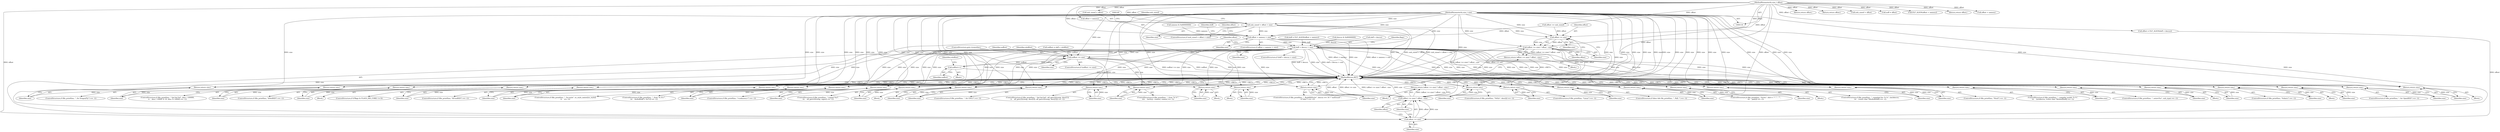 digraph "0_file_39c7ac1106be844a5296d3eb5971946cc09ffda0@API" {
"1000138" [label="(Call,xnh_sizeof + offset > size)"];
"1000119" [label="(MethodParameterIn,size_t offset)"];
"1000120" [label="(MethodParameterIn,size_t size)"];
"1000177" [label="(Call,offset >= size)"];
"1000176" [label="(Call,(offset >= size) ? offset : size)"];
"1000175" [label="(Return,return (offset >= size) ? offset : size;)"];
"1000222" [label="(Call,offset + namesz > size)"];
"1000237" [label="(Call,doff + descsz > size)"];
"1000245" [label="(Call,offset >= size)"];
"1000244" [label="(Call,(offset >= size) ? offset : size)"];
"1000243" [label="(Return,return (offset >= size) ? offset : size;)"];
"1000339" [label="(Return,return size;)"];
"1000356" [label="(Return,return size;)"];
"1000367" [label="(Return,return size;)"];
"1000378" [label="(Return,return size;)"];
"1000389" [label="(Return,return size;)"];
"1000400" [label="(Return,return size;)"];
"1000411" [label="(Return,return size;)"];
"1000435" [label="(Return,return size;)"];
"1000441" [label="(Return,return size;)"];
"1000486" [label="(Return,return size;)"];
"1000516" [label="(Return,return size;)"];
"1000578" [label="(Return,return size;)"];
"1000615" [label="(Return,return size;)"];
"1000653" [label="(Return,return size;)"];
"1000673" [label="(Return,return size;)"];
"1000693" [label="(Return,return size;)"];
"1000705" [label="(Return,return size;)"];
"1000708" [label="(Return,return size;)"];
"1000746" [label="(Return,return size;)"];
"1000779" [label="(Return,return size;)"];
"1000785" [label="(Return,return size;)"];
"1000819" [label="(Return,return size;)"];
"1000855" [label="(Return,return size;)"];
"1000861" [label="(Return,return size;)"];
"1000945" [label="(Return,return size;)"];
"1000970" [label="(Return,return size;)"];
"1000999" [label="(Return,return size;)"];
"1001024" [label="(Return,return size;)"];
"1001030" [label="(Return,return size;)"];
"1001088" [label="(Call,noffset >= size)"];
"1001082" [label="(Call,noffset++)"];
"1001225" [label="(Return,return size;)"];
"1001231" [label="(Return,return size;)"];
"1000641" [label="(Block,)"];
"1000404" [label="(ControlStructure,if (file_printf(ms, \"<unknown>\") == -1))"];
"1000246" [label="(Identifier,offset)"];
"1000244" [label="(Call,(offset >= size) ? offset : size)"];
"1000175" [label="(Return,return (offset >= size) ? offset : size;)"];
"1000249" [label="(Identifier,size)"];
"1000195" [label="(Return,return offset;)"];
"1000180" [label="(Identifier,offset)"];
"1000697" [label="(ControlStructure,if (file_printf(ms, \", note=%u\", xnh_type) == -1))"];
"1000706" [label="(Identifier,size)"];
"1000810" [label="(Block,)"];
"1000142" [label="(Identifier,size)"];
"1000705" [label="(Return,return size;)"];
"1000708" [label="(Return,return size;)"];
"1000177" [label="(Call,offset >= size)"];
"1000812" [label="(ControlStructure,if (file_printf(ms, \", for DragonFly\") == -1))"];
"1001014" [label="(ControlStructure,if (file_printf(ms, \" (signal %u)\",\n\t\t\t    elf_getu32(swap, signo)) == -1))"];
"1000411" [label="(Return,return size;)"];
"1000786" [label="(Identifier,size)"];
"1001235" [label="(Return,return offset;)"];
"1000785" [label="(Return,return size;)"];
"1001065" [label="(Call,noffset = doff + reloffset)"];
"1001091" [label="(ControlStructure,goto tryanother;)"];
"1000861" [label="(Return,return size;)"];
"1000378" [label="(Return,return size;)"];
"1000198" [label="(Call,descsz & 0x80000000)"];
"1001090" [label="(Identifier,size)"];
"1000413" [label="(ControlStructure,if (file_printf(ms, \" %d.%d.%d\", elf_getu32(swap, desc[1]),\n\t\t    elf_getu32(swap, desc[2]), elf_getu32(swap, desc[3])) == -1))"];
"1000145" [label="(Call,xnh_sizeof + offset)"];
"1000340" [label="(Identifier,size)"];
"1000486" [label="(Return,return size;)"];
"1000746" [label="(Return,return size;)"];
"1000241" [label="(Identifier,size)"];
"1000212" [label="(Call,noff = offset)"];
"1001085" [label="(Identifier,reloffset)"];
"1000236" [label="(ControlStructure,if (doff + descsz > size))"];
"1000393" [label="(ControlStructure,if (file_printf(ms, \"kNetBSD\") == -1))"];
"1000217" [label="(Call,ELF_ALIGN(offset + namesz))"];
"1001025" [label="(Identifier,size)"];
"1000971" [label="(Identifier,size)"];
"1000615" [label="(Return,return size;)"];
"1000181" [label="(Identifier,size)"];
"1001081" [label="(Block,)"];
"1000938" [label="(ControlStructure,if ((*flags & FLAGS_DID_CORE) != 0))"];
"1001231" [label="(Return,return size;)"];
"1000579" [label="(Identifier,size)"];
"1000210" [label="(Return,return offset;)"];
"1000400" [label="(Return,return size;)"];
"1000578" [label="(Return,return size;)"];
"1000226" [label="(Identifier,size)"];
"1000320" [label="(Block,)"];
"1000779" [label="(Return,return size;)"];
"1000183" [label="(Call,namesz & 0x80000000)"];
"1000516" [label="(Return,return size;)"];
"1000242" [label="(Block,)"];
"1000673" [label="(Return,return size;)"];
"1000820" [label="(Identifier,size)"];
"1000772" [label="(ControlStructure,if (file_printf(ms, \", for OpenBSD\") == -1))"];
"1000176" [label="(Call,(offset >= size) ? offset : size)"];
"1001089" [label="(Identifier,noffset)"];
"1000674" [label="(Identifier,size)"];
"1001225" [label="(Return,return size;)"];
"1001226" [label="(Identifier,size)"];
"1000945" [label="(Return,return size;)"];
"1000960" [label="(ControlStructure,if (file_printf(ms, \", %s-style\", os_style_names[os_style])\n\t\t    == -1))"];
"1000999" [label="(Return,return size;)"];
"1000657" [label="(ControlStructure,if (file_printf(ms, \", compiled for: %.*s\", (int)descsz,\n\t\t\t    (const char *)&nbuf[doff]) == -1))"];
"1000222" [label="(Call,offset + namesz > size)"];
"1000229" [label="(Identifier,doff)"];
"1000442" [label="(Identifier,size)"];
"1000984" [label="(Block,)"];
"1001024" [label="(Return,return size;)"];
"1000473" [label="(ControlStructure,if (file_printf(ms, \", BuildID[%s]=\", descsz == 16 ? \"md5/uuid\" :\n\t\t\"sha1\") == -1))"];
"1000238" [label="(Call,doff + descsz)"];
"1000137" [label="(ControlStructure,if (xnh_sizeof + offset > size))"];
"1000771" [label="(Block,)"];
"1000600" [label="(ControlStructure,if (file_printf(ms, \"%s%s\", did++ ? \",\" : \"\",\n\t\t\t    pax[i]) == -1))"];
"1000569" [label="(ControlStructure,if (desc && file_printf(ms, \", PaX: \") == -1))"];
"1001088" [label="(Call,noffset >= size)"];
"1000654" [label="(Identifier,size)"];
"1000694" [label="(Identifier,size)"];
"1000856" [label="(Identifier,size)"];
"1000138" [label="(Call,xnh_sizeof + offset > size)"];
"1000119" [label="(MethodParameterIn,size_t offset)"];
"1000237" [label="(Call,doff + descsz > size)"];
"1000412" [label="(Identifier,size)"];
"1001094" [label="(Identifier,reloffset)"];
"1000223" [label="(Call,offset + namesz)"];
"1000254" [label="(Identifier,flags)"];
"1000837" [label="(ControlStructure,if (file_printf(ms, \" %d.%d.%d\", desc / 100000,\n\t\t    desc / 10000 % 10, desc % 10000) == -1))"];
"1000349" [label="(ControlStructure,if (file_printf(ms, \"Linux\") == -1))"];
"1000356" [label="(Return,return size;)"];
"1000357" [label="(Identifier,size)"];
"1001237" [label="(MethodReturn,RET)"];
"1000382" [label="(ControlStructure,if (file_printf(ms, \"kFreeBSD\") == -1))"];
"1000819" [label="(Return,return size;)"];
"1000339" [label="(Return,return size;)"];
"1000371" [label="(ControlStructure,if (file_printf(ms, \"Solaris\") == -1))"];
"1000367" [label="(Return,return size;)"];
"1001030" [label="(Return,return size;)"];
"1001083" [label="(Identifier,noffset)"];
"1000780" [label="(Identifier,size)"];
"1000231" [label="(Identifier,offset)"];
"1000248" [label="(Identifier,offset)"];
"1000360" [label="(ControlStructure,if (file_printf(ms, \"Hurd\") == -1))"];
"1000653" [label="(Return,return size;)"];
"1000390" [label="(Identifier,size)"];
"1000487" [label="(Identifier,size)"];
"1000146" [label="(Identifier,xnh_sizeof)"];
"1000506" [label="(ControlStructure,if (file_printf(ms, \"%02x\", desc[i]) == -1))"];
"1000243" [label="(Return,return (offset >= size) ? offset : size;)"];
"1000693" [label="(Return,return size;)"];
"1001212" [label="(ControlStructure,if (file_printf(ms, \", from '%.*s'\",\n\t\t\t\t    (int)(cp - cname), cname) == -1))"];
"1000157" [label="(Call,offset += xnh_sizeof)"];
"1000855" [label="(Return,return size;)"];
"1000436" [label="(Identifier,size)"];
"1000332" [label="(ControlStructure,if (file_printf(ms, \", for GNU/\") == -1))"];
"1000946" [label="(Identifier,size)"];
"1001082" [label="(Call,noffset++)"];
"1001232" [label="(Identifier,size)"];
"1000174" [label="(Block,)"];
"1000517" [label="(Identifier,size)"];
"1000632" [label="(Block,)"];
"1000230" [label="(Call,offset = ELF_ALIGN(doff + descsz))"];
"1000221" [label="(ControlStructure,if (offset + namesz > size))"];
"1000401" [label="(Identifier,size)"];
"1000986" [label="(ControlStructure,if (file_printf(ms, \", from '%.31s'\",\n\t\t\t    &nbuf[doff + 0x7c]) == -1))"];
"1000734" [label="(Block,)"];
"1000747" [label="(Identifier,size)"];
"1001056" [label="(Block,)"];
"1001031" [label="(Identifier,size)"];
"1000178" [label="(Identifier,offset)"];
"1000862" [label="(Identifier,size)"];
"1000139" [label="(Call,xnh_sizeof + offset)"];
"1000120" [label="(MethodParameterIn,size_t size)"];
"1000970" [label="(Return,return size;)"];
"1000677" [label="(ControlStructure,if (file_printf(ms, \", compiler model: %.*s\",\n\t\t\t    (int)descsz, (const char *)&nbuf[doff]) == -1))"];
"1000247" [label="(Identifier,size)"];
"1000389" [label="(Return,return size;)"];
"1000616" [label="(Identifier,size)"];
"1000245" [label="(Call,offset >= size)"];
"1000218" [label="(Call,offset + namesz)"];
"1000435" [label="(Return,return size;)"];
"1000709" [label="(Identifier,size)"];
"1001000" [label="(Identifier,size)"];
"1000179" [label="(Identifier,size)"];
"1000379" [label="(Identifier,size)"];
"1000368" [label="(Identifier,size)"];
"1001087" [label="(ControlStructure,if (noffset >= size))"];
"1000441" [label="(Return,return size;)"];
"1000215" [label="(Call,doff = ELF_ALIGN(offset + namesz))"];
"1000138" -> "1000137"  [label="AST: "];
"1000138" -> "1000142"  [label="CFG: "];
"1000139" -> "1000138"  [label="AST: "];
"1000142" -> "1000138"  [label="AST: "];
"1000146" -> "1000138"  [label="CFG: "];
"1000149" -> "1000138"  [label="CFG: "];
"1000138" -> "1001237"  [label="DDG: size"];
"1000138" -> "1001237"  [label="DDG: xnh_sizeof + offset"];
"1000138" -> "1001237"  [label="DDG: xnh_sizeof + offset > size"];
"1000119" -> "1000138"  [label="DDG: offset"];
"1000120" -> "1000138"  [label="DDG: size"];
"1000138" -> "1000177"  [label="DDG: size"];
"1000138" -> "1000222"  [label="DDG: size"];
"1000119" -> "1000116"  [label="AST: "];
"1000119" -> "1001237"  [label="DDG: offset"];
"1000119" -> "1000139"  [label="DDG: offset"];
"1000119" -> "1000145"  [label="DDG: offset"];
"1000119" -> "1000157"  [label="DDG: offset"];
"1000119" -> "1000176"  [label="DDG: offset"];
"1000119" -> "1000177"  [label="DDG: offset"];
"1000119" -> "1000195"  [label="DDG: offset"];
"1000119" -> "1000210"  [label="DDG: offset"];
"1000119" -> "1000212"  [label="DDG: offset"];
"1000119" -> "1000217"  [label="DDG: offset"];
"1000119" -> "1000218"  [label="DDG: offset"];
"1000119" -> "1000222"  [label="DDG: offset"];
"1000119" -> "1000223"  [label="DDG: offset"];
"1000119" -> "1000230"  [label="DDG: offset"];
"1000119" -> "1000244"  [label="DDG: offset"];
"1000119" -> "1000245"  [label="DDG: offset"];
"1000119" -> "1001235"  [label="DDG: offset"];
"1000120" -> "1000116"  [label="AST: "];
"1000120" -> "1001237"  [label="DDG: size"];
"1000120" -> "1000176"  [label="DDG: size"];
"1000120" -> "1000177"  [label="DDG: size"];
"1000120" -> "1000222"  [label="DDG: size"];
"1000120" -> "1000237"  [label="DDG: size"];
"1000120" -> "1000244"  [label="DDG: size"];
"1000120" -> "1000245"  [label="DDG: size"];
"1000120" -> "1000339"  [label="DDG: size"];
"1000120" -> "1000356"  [label="DDG: size"];
"1000120" -> "1000367"  [label="DDG: size"];
"1000120" -> "1000378"  [label="DDG: size"];
"1000120" -> "1000389"  [label="DDG: size"];
"1000120" -> "1000400"  [label="DDG: size"];
"1000120" -> "1000411"  [label="DDG: size"];
"1000120" -> "1000435"  [label="DDG: size"];
"1000120" -> "1000441"  [label="DDG: size"];
"1000120" -> "1000486"  [label="DDG: size"];
"1000120" -> "1000516"  [label="DDG: size"];
"1000120" -> "1000578"  [label="DDG: size"];
"1000120" -> "1000615"  [label="DDG: size"];
"1000120" -> "1000653"  [label="DDG: size"];
"1000120" -> "1000673"  [label="DDG: size"];
"1000120" -> "1000693"  [label="DDG: size"];
"1000120" -> "1000705"  [label="DDG: size"];
"1000120" -> "1000708"  [label="DDG: size"];
"1000120" -> "1000746"  [label="DDG: size"];
"1000120" -> "1000779"  [label="DDG: size"];
"1000120" -> "1000785"  [label="DDG: size"];
"1000120" -> "1000819"  [label="DDG: size"];
"1000120" -> "1000855"  [label="DDG: size"];
"1000120" -> "1000861"  [label="DDG: size"];
"1000120" -> "1000945"  [label="DDG: size"];
"1000120" -> "1000970"  [label="DDG: size"];
"1000120" -> "1000999"  [label="DDG: size"];
"1000120" -> "1001024"  [label="DDG: size"];
"1000120" -> "1001030"  [label="DDG: size"];
"1000120" -> "1001088"  [label="DDG: size"];
"1000120" -> "1001225"  [label="DDG: size"];
"1000120" -> "1001231"  [label="DDG: size"];
"1000177" -> "1000176"  [label="AST: "];
"1000177" -> "1000179"  [label="CFG: "];
"1000178" -> "1000177"  [label="AST: "];
"1000179" -> "1000177"  [label="AST: "];
"1000180" -> "1000177"  [label="CFG: "];
"1000181" -> "1000177"  [label="CFG: "];
"1000177" -> "1000176"  [label="DDG: offset"];
"1000177" -> "1000176"  [label="DDG: size"];
"1000157" -> "1000177"  [label="DDG: offset"];
"1000176" -> "1000175"  [label="AST: "];
"1000176" -> "1000180"  [label="CFG: "];
"1000176" -> "1000181"  [label="CFG: "];
"1000180" -> "1000176"  [label="AST: "];
"1000181" -> "1000176"  [label="AST: "];
"1000175" -> "1000176"  [label="CFG: "];
"1000176" -> "1001237"  [label="DDG: size"];
"1000176" -> "1001237"  [label="DDG: offset"];
"1000176" -> "1001237"  [label="DDG: (offset >= size) ? offset : size"];
"1000176" -> "1001237"  [label="DDG: offset >= size"];
"1000176" -> "1000175"  [label="DDG: (offset >= size) ? offset : size"];
"1000175" -> "1000174"  [label="AST: "];
"1001237" -> "1000175"  [label="CFG: "];
"1000175" -> "1001237"  [label="DDG: <RET>"];
"1000222" -> "1000221"  [label="AST: "];
"1000222" -> "1000226"  [label="CFG: "];
"1000223" -> "1000222"  [label="AST: "];
"1000226" -> "1000222"  [label="AST: "];
"1000229" -> "1000222"  [label="CFG: "];
"1000231" -> "1000222"  [label="CFG: "];
"1000222" -> "1001237"  [label="DDG: offset + namesz"];
"1000222" -> "1001237"  [label="DDG: size"];
"1000222" -> "1001237"  [label="DDG: offset + namesz > size"];
"1000157" -> "1000222"  [label="DDG: offset"];
"1000183" -> "1000222"  [label="DDG: namesz"];
"1000222" -> "1000237"  [label="DDG: size"];
"1000237" -> "1000236"  [label="AST: "];
"1000237" -> "1000241"  [label="CFG: "];
"1000238" -> "1000237"  [label="AST: "];
"1000241" -> "1000237"  [label="AST: "];
"1000246" -> "1000237"  [label="CFG: "];
"1000254" -> "1000237"  [label="CFG: "];
"1000237" -> "1001237"  [label="DDG: doff + descsz > size"];
"1000237" -> "1001237"  [label="DDG: doff + descsz"];
"1000237" -> "1001237"  [label="DDG: size"];
"1000215" -> "1000237"  [label="DDG: doff"];
"1000198" -> "1000237"  [label="DDG: descsz"];
"1000237" -> "1000245"  [label="DDG: size"];
"1000237" -> "1000339"  [label="DDG: size"];
"1000237" -> "1000356"  [label="DDG: size"];
"1000237" -> "1000367"  [label="DDG: size"];
"1000237" -> "1000378"  [label="DDG: size"];
"1000237" -> "1000389"  [label="DDG: size"];
"1000237" -> "1000400"  [label="DDG: size"];
"1000237" -> "1000411"  [label="DDG: size"];
"1000237" -> "1000435"  [label="DDG: size"];
"1000237" -> "1000441"  [label="DDG: size"];
"1000237" -> "1000486"  [label="DDG: size"];
"1000237" -> "1000516"  [label="DDG: size"];
"1000237" -> "1000578"  [label="DDG: size"];
"1000237" -> "1000615"  [label="DDG: size"];
"1000237" -> "1000653"  [label="DDG: size"];
"1000237" -> "1000673"  [label="DDG: size"];
"1000237" -> "1000693"  [label="DDG: size"];
"1000237" -> "1000705"  [label="DDG: size"];
"1000237" -> "1000708"  [label="DDG: size"];
"1000237" -> "1000746"  [label="DDG: size"];
"1000237" -> "1000779"  [label="DDG: size"];
"1000237" -> "1000785"  [label="DDG: size"];
"1000237" -> "1000819"  [label="DDG: size"];
"1000237" -> "1000855"  [label="DDG: size"];
"1000237" -> "1000861"  [label="DDG: size"];
"1000237" -> "1000945"  [label="DDG: size"];
"1000237" -> "1000970"  [label="DDG: size"];
"1000237" -> "1000999"  [label="DDG: size"];
"1000237" -> "1001024"  [label="DDG: size"];
"1000237" -> "1001030"  [label="DDG: size"];
"1000237" -> "1001088"  [label="DDG: size"];
"1000237" -> "1001225"  [label="DDG: size"];
"1000237" -> "1001231"  [label="DDG: size"];
"1000245" -> "1000244"  [label="AST: "];
"1000245" -> "1000247"  [label="CFG: "];
"1000246" -> "1000245"  [label="AST: "];
"1000247" -> "1000245"  [label="AST: "];
"1000248" -> "1000245"  [label="CFG: "];
"1000249" -> "1000245"  [label="CFG: "];
"1000245" -> "1000244"  [label="DDG: offset"];
"1000245" -> "1000244"  [label="DDG: size"];
"1000230" -> "1000245"  [label="DDG: offset"];
"1000244" -> "1000243"  [label="AST: "];
"1000244" -> "1000248"  [label="CFG: "];
"1000244" -> "1000249"  [label="CFG: "];
"1000248" -> "1000244"  [label="AST: "];
"1000249" -> "1000244"  [label="AST: "];
"1000243" -> "1000244"  [label="CFG: "];
"1000244" -> "1001237"  [label="DDG: offset"];
"1000244" -> "1001237"  [label="DDG: (offset >= size) ? offset : size"];
"1000244" -> "1001237"  [label="DDG: offset >= size"];
"1000244" -> "1001237"  [label="DDG: size"];
"1000244" -> "1000243"  [label="DDG: (offset >= size) ? offset : size"];
"1000243" -> "1000242"  [label="AST: "];
"1001237" -> "1000243"  [label="CFG: "];
"1000243" -> "1001237"  [label="DDG: <RET>"];
"1000339" -> "1000332"  [label="AST: "];
"1000339" -> "1000340"  [label="CFG: "];
"1000340" -> "1000339"  [label="AST: "];
"1001237" -> "1000339"  [label="CFG: "];
"1000339" -> "1001237"  [label="DDG: <RET>"];
"1000340" -> "1000339"  [label="DDG: size"];
"1000356" -> "1000349"  [label="AST: "];
"1000356" -> "1000357"  [label="CFG: "];
"1000357" -> "1000356"  [label="AST: "];
"1001237" -> "1000356"  [label="CFG: "];
"1000356" -> "1001237"  [label="DDG: <RET>"];
"1000357" -> "1000356"  [label="DDG: size"];
"1000367" -> "1000360"  [label="AST: "];
"1000367" -> "1000368"  [label="CFG: "];
"1000368" -> "1000367"  [label="AST: "];
"1001237" -> "1000367"  [label="CFG: "];
"1000367" -> "1001237"  [label="DDG: <RET>"];
"1000368" -> "1000367"  [label="DDG: size"];
"1000378" -> "1000371"  [label="AST: "];
"1000378" -> "1000379"  [label="CFG: "];
"1000379" -> "1000378"  [label="AST: "];
"1001237" -> "1000378"  [label="CFG: "];
"1000378" -> "1001237"  [label="DDG: <RET>"];
"1000379" -> "1000378"  [label="DDG: size"];
"1000389" -> "1000382"  [label="AST: "];
"1000389" -> "1000390"  [label="CFG: "];
"1000390" -> "1000389"  [label="AST: "];
"1001237" -> "1000389"  [label="CFG: "];
"1000389" -> "1001237"  [label="DDG: <RET>"];
"1000390" -> "1000389"  [label="DDG: size"];
"1000400" -> "1000393"  [label="AST: "];
"1000400" -> "1000401"  [label="CFG: "];
"1000401" -> "1000400"  [label="AST: "];
"1001237" -> "1000400"  [label="CFG: "];
"1000400" -> "1001237"  [label="DDG: <RET>"];
"1000401" -> "1000400"  [label="DDG: size"];
"1000411" -> "1000404"  [label="AST: "];
"1000411" -> "1000412"  [label="CFG: "];
"1000412" -> "1000411"  [label="AST: "];
"1001237" -> "1000411"  [label="CFG: "];
"1000411" -> "1001237"  [label="DDG: <RET>"];
"1000412" -> "1000411"  [label="DDG: size"];
"1000435" -> "1000413"  [label="AST: "];
"1000435" -> "1000436"  [label="CFG: "];
"1000436" -> "1000435"  [label="AST: "];
"1001237" -> "1000435"  [label="CFG: "];
"1000435" -> "1001237"  [label="DDG: <RET>"];
"1000436" -> "1000435"  [label="DDG: size"];
"1000441" -> "1000320"  [label="AST: "];
"1000441" -> "1000442"  [label="CFG: "];
"1000442" -> "1000441"  [label="AST: "];
"1001237" -> "1000441"  [label="CFG: "];
"1000441" -> "1001237"  [label="DDG: <RET>"];
"1000442" -> "1000441"  [label="DDG: size"];
"1000486" -> "1000473"  [label="AST: "];
"1000486" -> "1000487"  [label="CFG: "];
"1000487" -> "1000486"  [label="AST: "];
"1001237" -> "1000486"  [label="CFG: "];
"1000486" -> "1001237"  [label="DDG: <RET>"];
"1000487" -> "1000486"  [label="DDG: size"];
"1000516" -> "1000506"  [label="AST: "];
"1000516" -> "1000517"  [label="CFG: "];
"1000517" -> "1000516"  [label="AST: "];
"1001237" -> "1000516"  [label="CFG: "];
"1000516" -> "1001237"  [label="DDG: <RET>"];
"1000517" -> "1000516"  [label="DDG: size"];
"1000578" -> "1000569"  [label="AST: "];
"1000578" -> "1000579"  [label="CFG: "];
"1000579" -> "1000578"  [label="AST: "];
"1001237" -> "1000578"  [label="CFG: "];
"1000578" -> "1001237"  [label="DDG: <RET>"];
"1000579" -> "1000578"  [label="DDG: size"];
"1000615" -> "1000600"  [label="AST: "];
"1000615" -> "1000616"  [label="CFG: "];
"1000616" -> "1000615"  [label="AST: "];
"1001237" -> "1000615"  [label="CFG: "];
"1000615" -> "1001237"  [label="DDG: <RET>"];
"1000616" -> "1000615"  [label="DDG: size"];
"1000653" -> "1000641"  [label="AST: "];
"1000653" -> "1000654"  [label="CFG: "];
"1000654" -> "1000653"  [label="AST: "];
"1001237" -> "1000653"  [label="CFG: "];
"1000653" -> "1001237"  [label="DDG: <RET>"];
"1000654" -> "1000653"  [label="DDG: size"];
"1000673" -> "1000657"  [label="AST: "];
"1000673" -> "1000674"  [label="CFG: "];
"1000674" -> "1000673"  [label="AST: "];
"1001237" -> "1000673"  [label="CFG: "];
"1000673" -> "1001237"  [label="DDG: <RET>"];
"1000674" -> "1000673"  [label="DDG: size"];
"1000693" -> "1000677"  [label="AST: "];
"1000693" -> "1000694"  [label="CFG: "];
"1000694" -> "1000693"  [label="AST: "];
"1001237" -> "1000693"  [label="CFG: "];
"1000693" -> "1001237"  [label="DDG: <RET>"];
"1000694" -> "1000693"  [label="DDG: size"];
"1000705" -> "1000697"  [label="AST: "];
"1000705" -> "1000706"  [label="CFG: "];
"1000706" -> "1000705"  [label="AST: "];
"1001237" -> "1000705"  [label="CFG: "];
"1000705" -> "1001237"  [label="DDG: <RET>"];
"1000706" -> "1000705"  [label="DDG: size"];
"1000708" -> "1000632"  [label="AST: "];
"1000708" -> "1000709"  [label="CFG: "];
"1000709" -> "1000708"  [label="AST: "];
"1001237" -> "1000708"  [label="CFG: "];
"1000708" -> "1001237"  [label="DDG: <RET>"];
"1000709" -> "1000708"  [label="DDG: size"];
"1000746" -> "1000734"  [label="AST: "];
"1000746" -> "1000747"  [label="CFG: "];
"1000747" -> "1000746"  [label="AST: "];
"1001237" -> "1000746"  [label="CFG: "];
"1000746" -> "1001237"  [label="DDG: <RET>"];
"1000747" -> "1000746"  [label="DDG: size"];
"1000779" -> "1000772"  [label="AST: "];
"1000779" -> "1000780"  [label="CFG: "];
"1000780" -> "1000779"  [label="AST: "];
"1001237" -> "1000779"  [label="CFG: "];
"1000779" -> "1001237"  [label="DDG: <RET>"];
"1000780" -> "1000779"  [label="DDG: size"];
"1000785" -> "1000771"  [label="AST: "];
"1000785" -> "1000786"  [label="CFG: "];
"1000786" -> "1000785"  [label="AST: "];
"1001237" -> "1000785"  [label="CFG: "];
"1000785" -> "1001237"  [label="DDG: <RET>"];
"1000786" -> "1000785"  [label="DDG: size"];
"1000819" -> "1000812"  [label="AST: "];
"1000819" -> "1000820"  [label="CFG: "];
"1000820" -> "1000819"  [label="AST: "];
"1001237" -> "1000819"  [label="CFG: "];
"1000819" -> "1001237"  [label="DDG: <RET>"];
"1000820" -> "1000819"  [label="DDG: size"];
"1000855" -> "1000837"  [label="AST: "];
"1000855" -> "1000856"  [label="CFG: "];
"1000856" -> "1000855"  [label="AST: "];
"1001237" -> "1000855"  [label="CFG: "];
"1000855" -> "1001237"  [label="DDG: <RET>"];
"1000856" -> "1000855"  [label="DDG: size"];
"1000861" -> "1000810"  [label="AST: "];
"1000861" -> "1000862"  [label="CFG: "];
"1000862" -> "1000861"  [label="AST: "];
"1001237" -> "1000861"  [label="CFG: "];
"1000861" -> "1001237"  [label="DDG: <RET>"];
"1000862" -> "1000861"  [label="DDG: size"];
"1000945" -> "1000938"  [label="AST: "];
"1000945" -> "1000946"  [label="CFG: "];
"1000946" -> "1000945"  [label="AST: "];
"1001237" -> "1000945"  [label="CFG: "];
"1000945" -> "1001237"  [label="DDG: <RET>"];
"1000946" -> "1000945"  [label="DDG: size"];
"1000970" -> "1000960"  [label="AST: "];
"1000970" -> "1000971"  [label="CFG: "];
"1000971" -> "1000970"  [label="AST: "];
"1001237" -> "1000970"  [label="CFG: "];
"1000970" -> "1001237"  [label="DDG: <RET>"];
"1000971" -> "1000970"  [label="DDG: size"];
"1000999" -> "1000986"  [label="AST: "];
"1000999" -> "1001000"  [label="CFG: "];
"1001000" -> "1000999"  [label="AST: "];
"1001237" -> "1000999"  [label="CFG: "];
"1000999" -> "1001237"  [label="DDG: <RET>"];
"1001000" -> "1000999"  [label="DDG: size"];
"1001024" -> "1001014"  [label="AST: "];
"1001024" -> "1001025"  [label="CFG: "];
"1001025" -> "1001024"  [label="AST: "];
"1001237" -> "1001024"  [label="CFG: "];
"1001024" -> "1001237"  [label="DDG: <RET>"];
"1001025" -> "1001024"  [label="DDG: size"];
"1001030" -> "1000984"  [label="AST: "];
"1001030" -> "1001031"  [label="CFG: "];
"1001031" -> "1001030"  [label="AST: "];
"1001237" -> "1001030"  [label="CFG: "];
"1001030" -> "1001237"  [label="DDG: <RET>"];
"1001031" -> "1001030"  [label="DDG: size"];
"1001088" -> "1001087"  [label="AST: "];
"1001088" -> "1001090"  [label="CFG: "];
"1001089" -> "1001088"  [label="AST: "];
"1001090" -> "1001088"  [label="AST: "];
"1001091" -> "1001088"  [label="CFG: "];
"1001094" -> "1001088"  [label="CFG: "];
"1001088" -> "1001237"  [label="DDG: noffset >= size"];
"1001088" -> "1001237"  [label="DDG: noffset"];
"1001088" -> "1001237"  [label="DDG: size"];
"1001088" -> "1001082"  [label="DDG: noffset"];
"1001065" -> "1001088"  [label="DDG: noffset"];
"1001082" -> "1001088"  [label="DDG: noffset"];
"1001088" -> "1001225"  [label="DDG: size"];
"1001088" -> "1001231"  [label="DDG: size"];
"1001082" -> "1001081"  [label="AST: "];
"1001082" -> "1001083"  [label="CFG: "];
"1001083" -> "1001082"  [label="AST: "];
"1001085" -> "1001082"  [label="CFG: "];
"1001082" -> "1001237"  [label="DDG: noffset"];
"1001225" -> "1001212"  [label="AST: "];
"1001225" -> "1001226"  [label="CFG: "];
"1001226" -> "1001225"  [label="AST: "];
"1001237" -> "1001225"  [label="CFG: "];
"1001225" -> "1001237"  [label="DDG: <RET>"];
"1001226" -> "1001225"  [label="DDG: size"];
"1001231" -> "1001056"  [label="AST: "];
"1001231" -> "1001232"  [label="CFG: "];
"1001232" -> "1001231"  [label="AST: "];
"1001237" -> "1001231"  [label="CFG: "];
"1001231" -> "1001237"  [label="DDG: <RET>"];
"1001232" -> "1001231"  [label="DDG: size"];
}
